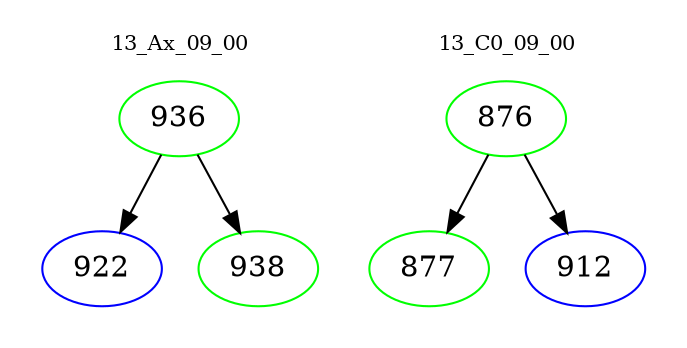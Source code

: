 digraph{
subgraph cluster_0 {
color = white
label = "13_Ax_09_00";
fontsize=10;
T0_936 [label="936", color="green"]
T0_936 -> T0_922 [color="black"]
T0_922 [label="922", color="blue"]
T0_936 -> T0_938 [color="black"]
T0_938 [label="938", color="green"]
}
subgraph cluster_1 {
color = white
label = "13_C0_09_00";
fontsize=10;
T1_876 [label="876", color="green"]
T1_876 -> T1_877 [color="black"]
T1_877 [label="877", color="green"]
T1_876 -> T1_912 [color="black"]
T1_912 [label="912", color="blue"]
}
}
